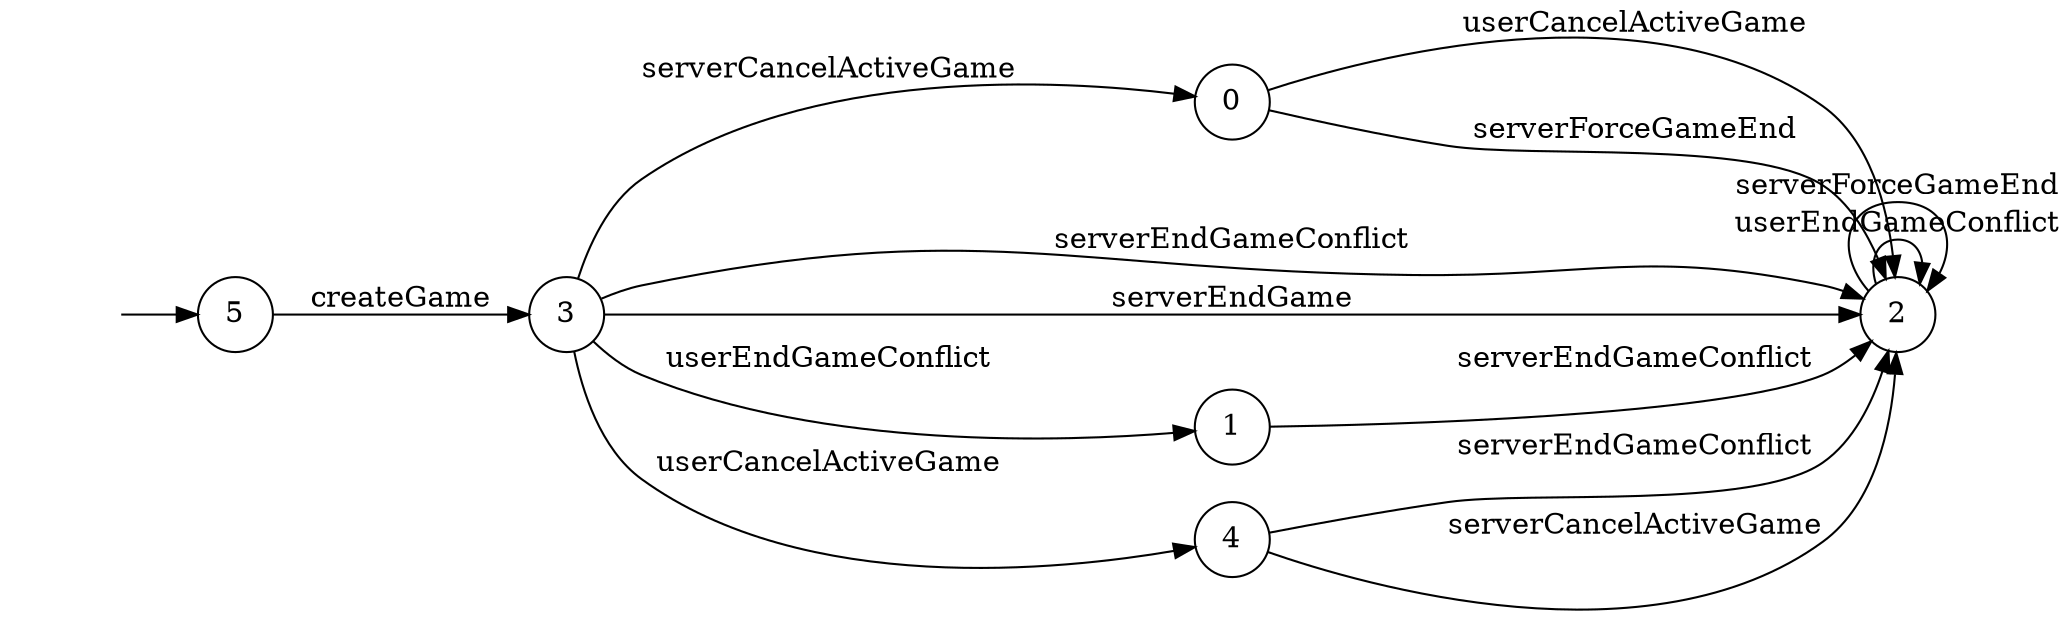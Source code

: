 digraph "Dapp-Automata-data/result/gamechannel/0xaec1f783b29aab2727d7c374aa55483fe299fefa/GameChannel/FSM-8.gv.dfa" {
	graph [rankdir=LR]
	"" [label="" shape=plaintext]
	0 [label=0 shape=circle]
	3 [label=3 shape=circle]
	2 [label=2 shape=circle]
	5 [label=5 shape=circle]
	1 [label=1 shape=circle]
	4 [label=4 shape=circle]
	"" -> 5 [label=""]
	3 -> 2 [label=serverEndGameConflict]
	3 -> 0 [label=serverCancelActiveGame]
	3 -> 1 [label=userEndGameConflict]
	3 -> 4 [label=userCancelActiveGame]
	3 -> 2 [label=serverEndGame]
	4 -> 2 [label=serverEndGameConflict]
	4 -> 2 [label=serverCancelActiveGame]
	5 -> 3 [label=createGame]
	2 -> 2 [label=userEndGameConflict]
	2 -> 2 [label=serverForceGameEnd]
	1 -> 2 [label=serverEndGameConflict]
	0 -> 2 [label=userCancelActiveGame]
	0 -> 2 [label=serverForceGameEnd]
}
